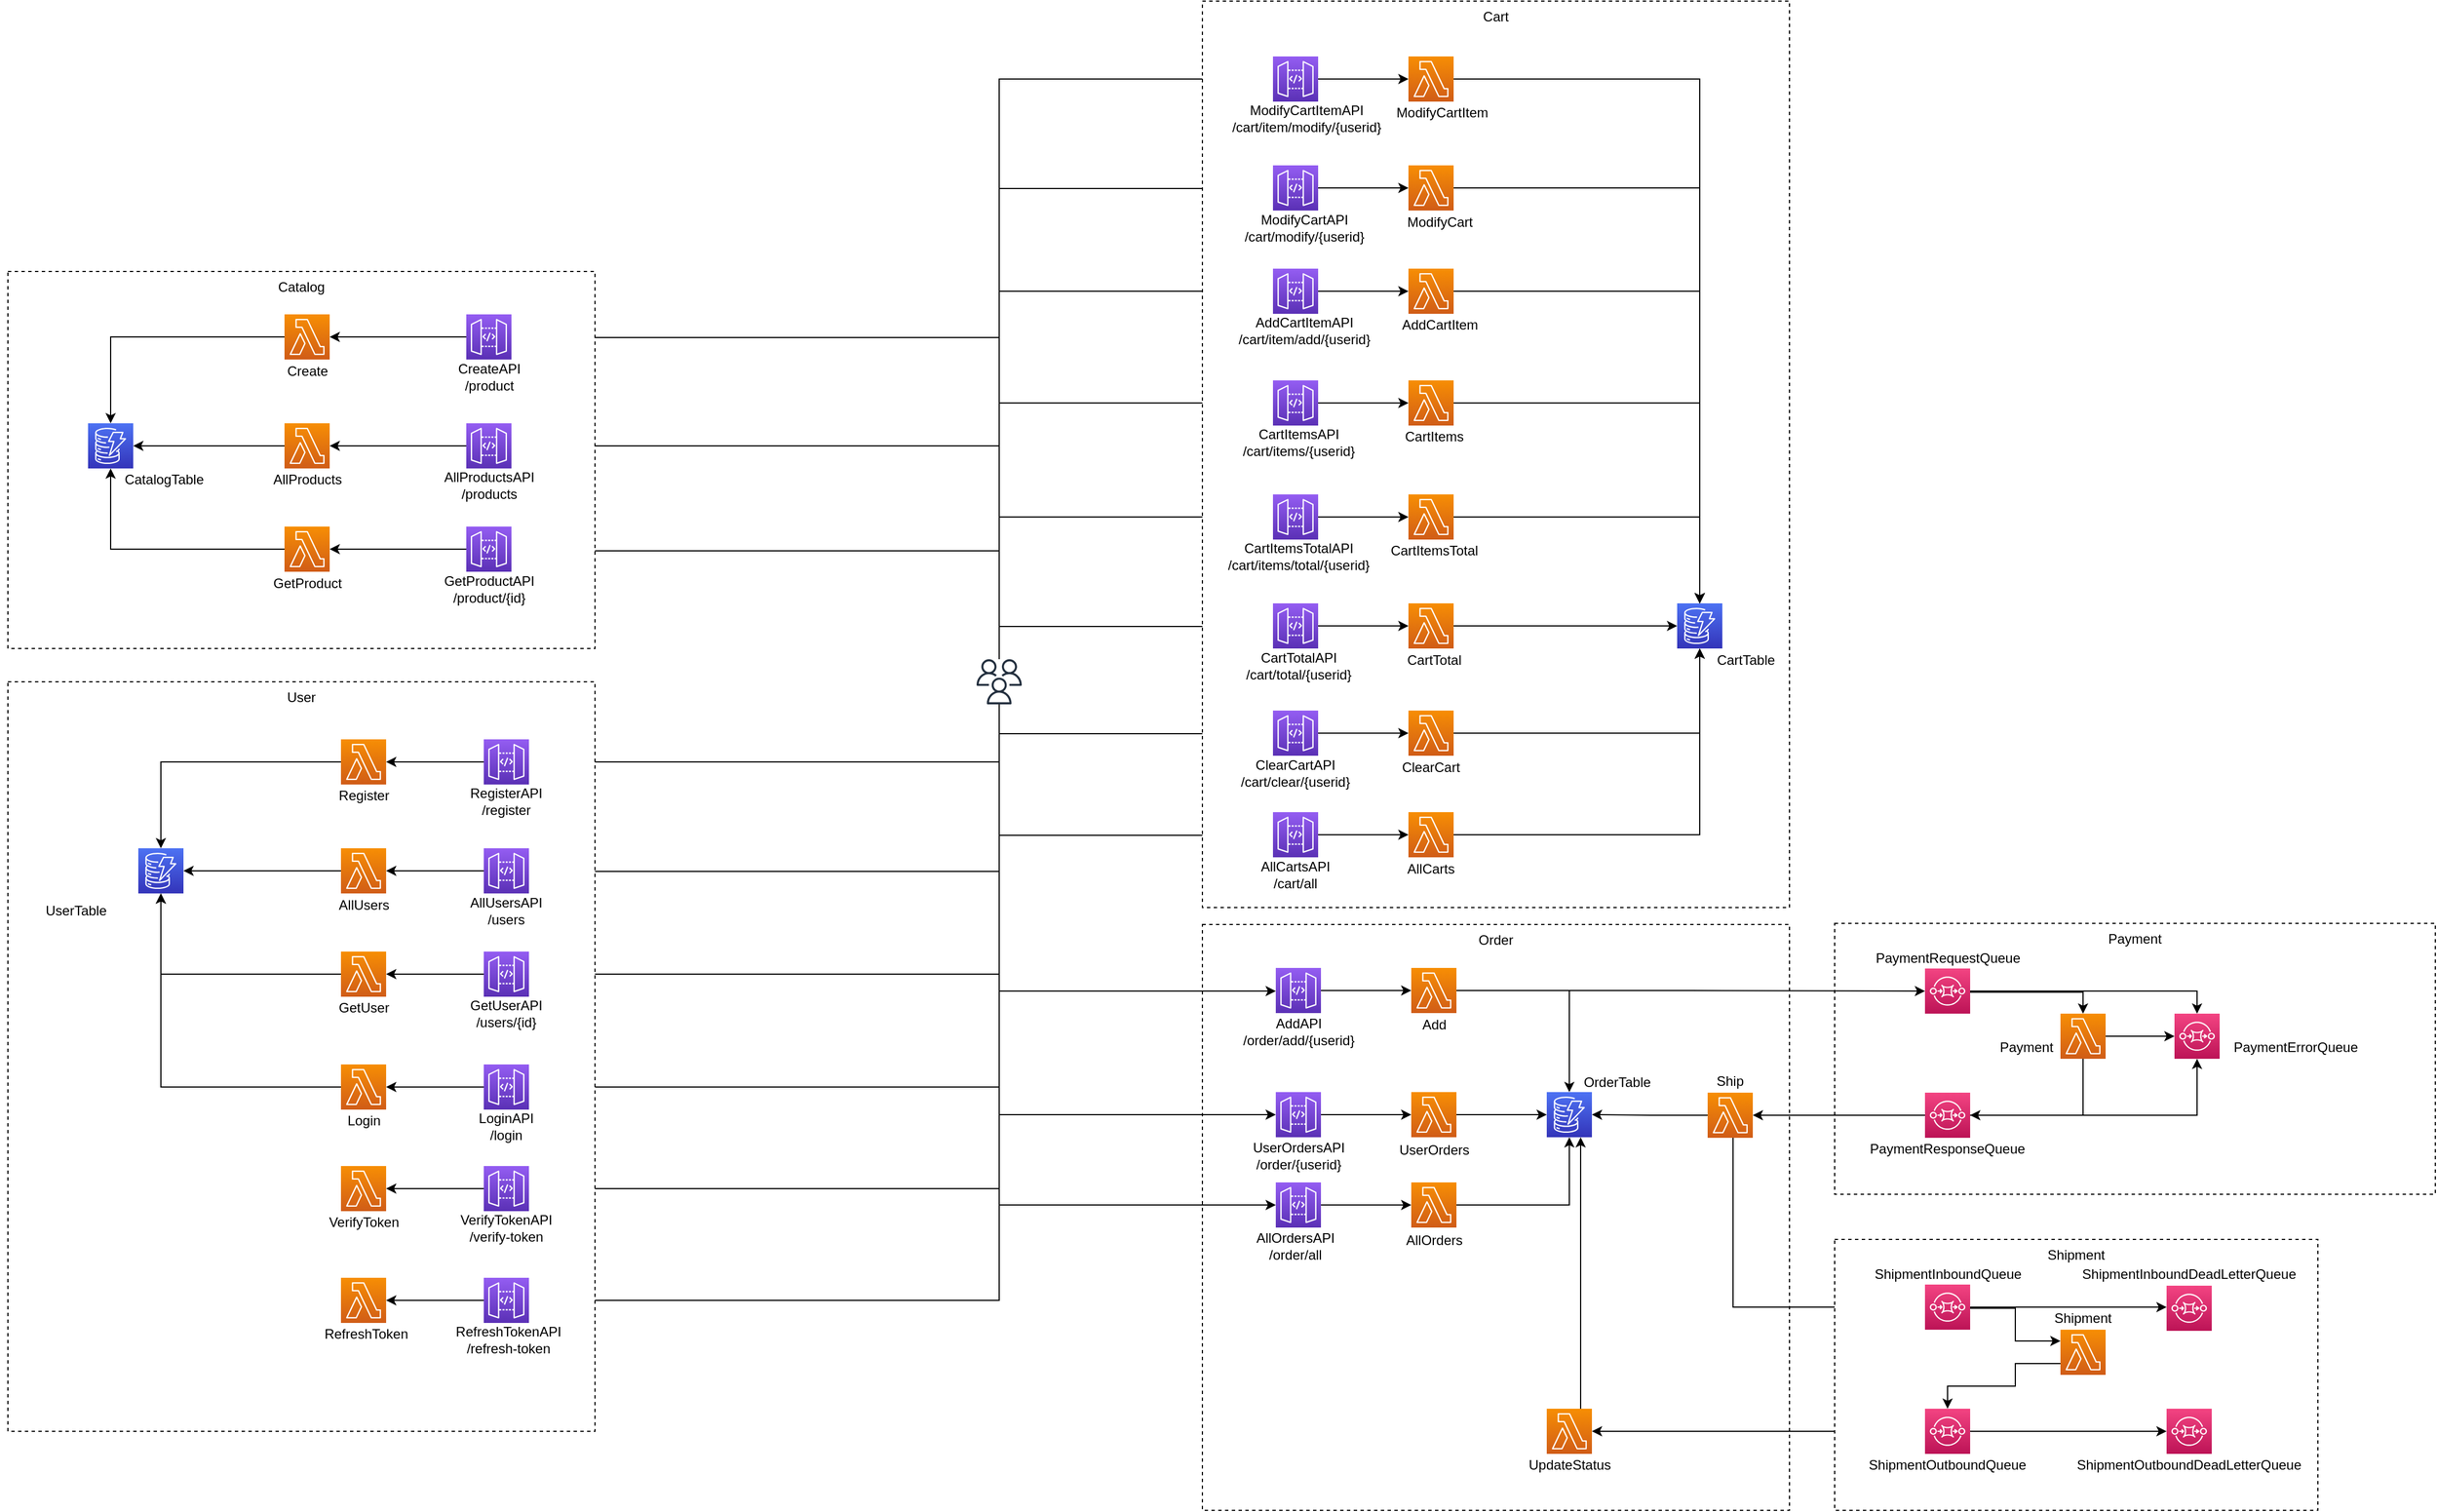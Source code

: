 <mxfile version="12.5.3" type="device"><diagram id="GlIQfp0PK4Rr-_UA781B" name="SQS"><mxGraphModel dx="1892" dy="1573" grid="0" gridSize="10" guides="1" tooltips="1" connect="1" arrows="1" fold="1" page="0" pageScale="1" pageWidth="850" pageHeight="1100" math="0" shadow="0"><root><mxCell id="0"/><mxCell id="1" parent="0"/><mxCell id="ciYeendHzN4KWBHaW0U7-104" value="Order" style="dashed=1;verticalAlign=top;fontStyle=0;" parent="1" vertex="1"><mxGeometry x="320" y="41" width="520" height="519" as="geometry"/></mxCell><mxCell id="ciYeendHzN4KWBHaW0U7-26" value="Payment" style="dashed=1;verticalAlign=top;fontStyle=0;" parent="1" vertex="1"><mxGeometry x="880" y="40" width="532" height="240" as="geometry"/></mxCell><mxCell id="ciYeendHzN4KWBHaW0U7-101" style="edgeStyle=orthogonalEdgeStyle;rounded=0;orthogonalLoop=1;jettySize=auto;html=1;" parent="1" source="AyliFi3YGTevJ2c-13lU-15" target="ciYeendHzN4KWBHaW0U7-62" edge="1"><mxGeometry relative="1" as="geometry"><mxPoint x="960" y="460" as="sourcePoint"/></mxGeometry></mxCell><mxCell id="65Og6Cd63HUB4HlVWynY-3" style="edgeStyle=orthogonalEdgeStyle;rounded=0;orthogonalLoop=1;jettySize=auto;html=1;" parent="1" source="ciYeendHzN4KWBHaW0U7-3" target="65Og6Cd63HUB4HlVWynY-1" edge="1"><mxGeometry relative="1" as="geometry"><Array as="points"><mxPoint x="1201" y="100"/></Array></mxGeometry></mxCell><mxCell id="ciYeendHzN4KWBHaW0U7-3" value="" style="outlineConnect=0;fontColor=#232F3E;gradientColor=#F34482;gradientDirection=north;fillColor=#BC1356;strokeColor=#ffffff;dashed=0;verticalLabelPosition=bottom;verticalAlign=top;align=center;html=1;fontSize=12;fontStyle=0;aspect=fixed;shape=mxgraph.aws4.resourceIcon;resIcon=mxgraph.aws4.sqs;" parent="1" vertex="1"><mxGeometry x="960" y="80" width="40" height="40" as="geometry"/></mxCell><mxCell id="ciYeendHzN4KWBHaW0U7-103" style="edgeStyle=orthogonalEdgeStyle;rounded=0;orthogonalLoop=1;jettySize=auto;html=1;" parent="1" source="ciYeendHzN4KWBHaW0U7-10" target="ciYeendHzN4KWBHaW0U7-55" edge="1"><mxGeometry relative="1" as="geometry"/></mxCell><mxCell id="65Og6Cd63HUB4HlVWynY-4" style="edgeStyle=orthogonalEdgeStyle;rounded=0;orthogonalLoop=1;jettySize=auto;html=1;" parent="1" source="ciYeendHzN4KWBHaW0U7-10" target="65Og6Cd63HUB4HlVWynY-1" edge="1"><mxGeometry relative="1" as="geometry"/></mxCell><mxCell id="ciYeendHzN4KWBHaW0U7-10" value="" style="outlineConnect=0;fontColor=#232F3E;gradientColor=#F34482;gradientDirection=north;fillColor=#BC1356;strokeColor=#ffffff;dashed=0;verticalLabelPosition=bottom;verticalAlign=top;align=center;html=1;fontSize=12;fontStyle=0;aspect=fixed;shape=mxgraph.aws4.resourceIcon;resIcon=mxgraph.aws4.sqs;" parent="1" vertex="1"><mxGeometry x="960" y="190" width="40" height="40" as="geometry"/></mxCell><mxCell id="ciYeendHzN4KWBHaW0U7-15" style="edgeStyle=orthogonalEdgeStyle;rounded=0;orthogonalLoop=1;jettySize=auto;html=1;" parent="1" source="ciYeendHzN4KWBHaW0U7-12" target="ciYeendHzN4KWBHaW0U7-10" edge="1"><mxGeometry relative="1" as="geometry"><Array as="points"><mxPoint x="1100" y="210"/></Array></mxGeometry></mxCell><mxCell id="65Og6Cd63HUB4HlVWynY-5" style="edgeStyle=orthogonalEdgeStyle;rounded=0;orthogonalLoop=1;jettySize=auto;html=1;" parent="1" source="ciYeendHzN4KWBHaW0U7-12" target="65Og6Cd63HUB4HlVWynY-1" edge="1"><mxGeometry relative="1" as="geometry"/></mxCell><mxCell id="ciYeendHzN4KWBHaW0U7-12" value="" style="outlineConnect=0;fontColor=#232F3E;gradientColor=#F78E04;gradientDirection=north;fillColor=#D05C17;strokeColor=#ffffff;dashed=0;verticalLabelPosition=bottom;verticalAlign=top;align=center;html=1;fontSize=12;fontStyle=0;aspect=fixed;shape=mxgraph.aws4.resourceIcon;resIcon=mxgraph.aws4.lambda;" parent="1" vertex="1"><mxGeometry x="1080" y="120" width="40" height="40" as="geometry"/></mxCell><mxCell id="ciYeendHzN4KWBHaW0U7-14" style="edgeStyle=orthogonalEdgeStyle;rounded=0;orthogonalLoop=1;jettySize=auto;html=1;" parent="1" source="ciYeendHzN4KWBHaW0U7-3" target="ciYeendHzN4KWBHaW0U7-12" edge="1"><mxGeometry relative="1" as="geometry"><Array as="points"><mxPoint x="1100" y="101"/></Array></mxGeometry></mxCell><mxCell id="ciYeendHzN4KWBHaW0U7-16" value="PaymentRequestQueue" style="text;html=1;strokeColor=none;fillColor=none;align=center;verticalAlign=middle;whiteSpace=wrap;rounded=0;" parent="1" vertex="1"><mxGeometry x="912.5" y="61" width="135" height="20" as="geometry"/></mxCell><mxCell id="ciYeendHzN4KWBHaW0U7-17" value="PaymentResponseQueue" style="text;html=1;strokeColor=none;fillColor=none;align=center;verticalAlign=middle;whiteSpace=wrap;rounded=0;" parent="1" vertex="1"><mxGeometry x="906" y="230" width="148" height="20" as="geometry"/></mxCell><mxCell id="ciYeendHzN4KWBHaW0U7-18" value="Payment" style="text;html=1;strokeColor=none;fillColor=none;align=center;verticalAlign=middle;whiteSpace=wrap;rounded=0;" parent="1" vertex="1"><mxGeometry x="1020" y="140" width="60" height="20" as="geometry"/></mxCell><mxCell id="ciYeendHzN4KWBHaW0U7-50" style="edgeStyle=orthogonalEdgeStyle;rounded=0;orthogonalLoop=1;jettySize=auto;html=1;" parent="1" source="ciYeendHzN4KWBHaW0U7-46" target="ciYeendHzN4KWBHaW0U7-47" edge="1"><mxGeometry relative="1" as="geometry"><Array as="points"><mxPoint x="645" y="100"/></Array></mxGeometry></mxCell><mxCell id="ciYeendHzN4KWBHaW0U7-100" style="edgeStyle=orthogonalEdgeStyle;rounded=0;orthogonalLoop=1;jettySize=auto;html=1;" parent="1" source="ciYeendHzN4KWBHaW0U7-46" target="ciYeendHzN4KWBHaW0U7-3" edge="1"><mxGeometry relative="1" as="geometry"/></mxCell><mxCell id="ciYeendHzN4KWBHaW0U7-46" value="" style="outlineConnect=0;fontColor=#232F3E;gradientColor=#F78E04;gradientDirection=north;fillColor=#D05C17;strokeColor=#ffffff;dashed=0;verticalLabelPosition=bottom;verticalAlign=top;align=center;html=1;fontSize=12;fontStyle=0;aspect=fixed;shape=mxgraph.aws4.resourceIcon;resIcon=mxgraph.aws4.lambda;" parent="1" vertex="1"><mxGeometry x="505" y="79.5" width="40" height="40" as="geometry"/></mxCell><mxCell id="ciYeendHzN4KWBHaW0U7-47" value="" style="outlineConnect=0;fontColor=#232F3E;gradientColor=#4D72F3;gradientDirection=north;fillColor=#3334B9;strokeColor=#ffffff;dashed=0;verticalLabelPosition=bottom;verticalAlign=top;align=center;html=1;fontSize=12;fontStyle=0;aspect=fixed;shape=mxgraph.aws4.resourceIcon;resIcon=mxgraph.aws4.dynamodb;" parent="1" vertex="1"><mxGeometry x="625" y="189.5" width="40" height="40" as="geometry"/></mxCell><mxCell id="ciYeendHzN4KWBHaW0U7-48" value="OrderTable" style="text;html=1;strokeColor=none;fillColor=none;align=center;verticalAlign=middle;whiteSpace=wrap;rounded=0;" parent="1" vertex="1"><mxGeometry x="619.5" y="170.5" width="135" height="20" as="geometry"/></mxCell><mxCell id="ciYeendHzN4KWBHaW0U7-49" value="Add" style="text;html=1;strokeColor=none;fillColor=none;align=center;verticalAlign=middle;whiteSpace=wrap;rounded=0;" parent="1" vertex="1"><mxGeometry x="457.5" y="119.5" width="135" height="20" as="geometry"/></mxCell><mxCell id="ciYeendHzN4KWBHaW0U7-53" style="edgeStyle=orthogonalEdgeStyle;rounded=0;orthogonalLoop=1;jettySize=auto;html=1;" parent="1" source="ciYeendHzN4KWBHaW0U7-52" target="ciYeendHzN4KWBHaW0U7-46" edge="1"><mxGeometry relative="1" as="geometry"/></mxCell><mxCell id="ciYeendHzN4KWBHaW0U7-52" value="" style="outlineConnect=0;fontColor=#232F3E;gradientColor=#945DF2;gradientDirection=north;fillColor=#5A30B5;strokeColor=#ffffff;dashed=0;verticalLabelPosition=bottom;verticalAlign=top;align=center;html=1;fontSize=12;fontStyle=0;aspect=fixed;shape=mxgraph.aws4.resourceIcon;resIcon=mxgraph.aws4.api_gateway;" parent="1" vertex="1"><mxGeometry x="385" y="79.5" width="40" height="40" as="geometry"/></mxCell><mxCell id="ciYeendHzN4KWBHaW0U7-54" value="AddAPI&lt;br&gt;/order/add/{userid}" style="text;html=1;strokeColor=none;fillColor=none;align=center;verticalAlign=middle;whiteSpace=wrap;rounded=0;" parent="1" vertex="1"><mxGeometry x="337.5" y="120.5" width="135" height="30" as="geometry"/></mxCell><mxCell id="ciYeendHzN4KWBHaW0U7-60" style="edgeStyle=orthogonalEdgeStyle;rounded=0;orthogonalLoop=1;jettySize=auto;html=1;" parent="1" source="ciYeendHzN4KWBHaW0U7-55" target="AyliFi3YGTevJ2c-13lU-13" edge="1"><mxGeometry relative="1" as="geometry"><Array as="points"><mxPoint x="790" y="380"/></Array><mxPoint x="960" y="380" as="targetPoint"/></mxGeometry></mxCell><mxCell id="ciYeendHzN4KWBHaW0U7-102" style="edgeStyle=orthogonalEdgeStyle;rounded=0;orthogonalLoop=1;jettySize=auto;html=1;" parent="1" source="ciYeendHzN4KWBHaW0U7-55" target="ciYeendHzN4KWBHaW0U7-47" edge="1"><mxGeometry relative="1" as="geometry"/></mxCell><mxCell id="ciYeendHzN4KWBHaW0U7-55" value="" style="outlineConnect=0;fontColor=#232F3E;gradientColor=#F78E04;gradientDirection=north;fillColor=#D05C17;strokeColor=#ffffff;dashed=0;verticalLabelPosition=bottom;verticalAlign=top;align=center;html=1;fontSize=12;fontStyle=0;aspect=fixed;shape=mxgraph.aws4.resourceIcon;resIcon=mxgraph.aws4.lambda;" parent="1" vertex="1"><mxGeometry x="767.5" y="190" width="40" height="40" as="geometry"/></mxCell><mxCell id="ciYeendHzN4KWBHaW0U7-56" value="Ship" style="text;html=1;strokeColor=none;fillColor=none;align=center;verticalAlign=middle;whiteSpace=wrap;rounded=0;" parent="1" vertex="1"><mxGeometry x="720" y="170" width="135" height="20" as="geometry"/></mxCell><mxCell id="ciYeendHzN4KWBHaW0U7-65" style="edgeStyle=orthogonalEdgeStyle;rounded=0;orthogonalLoop=1;jettySize=auto;html=1;" parent="1" source="ciYeendHzN4KWBHaW0U7-62" target="ciYeendHzN4KWBHaW0U7-47" edge="1"><mxGeometry relative="1" as="geometry"><Array as="points"><mxPoint x="655" y="400"/><mxPoint x="655" y="400"/></Array></mxGeometry></mxCell><mxCell id="ciYeendHzN4KWBHaW0U7-62" value="" style="outlineConnect=0;fontColor=#232F3E;gradientColor=#F78E04;gradientDirection=north;fillColor=#D05C17;strokeColor=#ffffff;dashed=0;verticalLabelPosition=bottom;verticalAlign=top;align=center;html=1;fontSize=12;fontStyle=0;aspect=fixed;shape=mxgraph.aws4.resourceIcon;resIcon=mxgraph.aws4.lambda;" parent="1" vertex="1"><mxGeometry x="625" y="470" width="40" height="40" as="geometry"/></mxCell><mxCell id="ciYeendHzN4KWBHaW0U7-63" value="UpdateStatus" style="text;html=1;strokeColor=none;fillColor=none;align=center;verticalAlign=middle;whiteSpace=wrap;rounded=0;" parent="1" vertex="1"><mxGeometry x="577.5" y="510" width="135" height="20" as="geometry"/></mxCell><mxCell id="ciYeendHzN4KWBHaW0U7-80" style="edgeStyle=orthogonalEdgeStyle;rounded=0;orthogonalLoop=1;jettySize=auto;html=1;" parent="1" source="ciYeendHzN4KWBHaW0U7-75" target="ciYeendHzN4KWBHaW0U7-47" edge="1"><mxGeometry relative="1" as="geometry"/></mxCell><mxCell id="ciYeendHzN4KWBHaW0U7-75" value="" style="outlineConnect=0;fontColor=#232F3E;gradientColor=#F78E04;gradientDirection=north;fillColor=#D05C17;strokeColor=#ffffff;dashed=0;verticalLabelPosition=bottom;verticalAlign=top;align=center;html=1;fontSize=12;fontStyle=0;aspect=fixed;shape=mxgraph.aws4.resourceIcon;resIcon=mxgraph.aws4.lambda;" parent="1" vertex="1"><mxGeometry x="505" y="269.5" width="40" height="40" as="geometry"/></mxCell><mxCell id="ciYeendHzN4KWBHaW0U7-76" value="AllOrders" style="text;html=1;strokeColor=none;fillColor=none;align=center;verticalAlign=middle;whiteSpace=wrap;rounded=0;" parent="1" vertex="1"><mxGeometry x="457.5" y="310.5" width="135" height="20" as="geometry"/></mxCell><mxCell id="ciYeendHzN4KWBHaW0U7-79" style="edgeStyle=orthogonalEdgeStyle;rounded=0;orthogonalLoop=1;jettySize=auto;html=1;" parent="1" source="ciYeendHzN4KWBHaW0U7-77" target="ciYeendHzN4KWBHaW0U7-75" edge="1"><mxGeometry relative="1" as="geometry"/></mxCell><mxCell id="ciYeendHzN4KWBHaW0U7-77" value="" style="outlineConnect=0;fontColor=#232F3E;gradientColor=#945DF2;gradientDirection=north;fillColor=#5A30B5;strokeColor=#ffffff;dashed=0;verticalLabelPosition=bottom;verticalAlign=top;align=center;html=1;fontSize=12;fontStyle=0;aspect=fixed;shape=mxgraph.aws4.resourceIcon;resIcon=mxgraph.aws4.api_gateway;" parent="1" vertex="1"><mxGeometry x="385" y="269.5" width="40" height="40" as="geometry"/></mxCell><mxCell id="ciYeendHzN4KWBHaW0U7-78" value="AllOrdersAPI&lt;br&gt;/order/all" style="text;html=1;strokeColor=none;fillColor=none;align=center;verticalAlign=middle;whiteSpace=wrap;rounded=0;" parent="1" vertex="1"><mxGeometry x="335" y="310.5" width="135" height="30" as="geometry"/></mxCell><mxCell id="ciYeendHzN4KWBHaW0U7-87" style="edgeStyle=orthogonalEdgeStyle;rounded=0;orthogonalLoop=1;jettySize=auto;html=1;" parent="1" source="ciYeendHzN4KWBHaW0U7-81" target="ciYeendHzN4KWBHaW0U7-47" edge="1"><mxGeometry relative="1" as="geometry"/></mxCell><mxCell id="ciYeendHzN4KWBHaW0U7-81" value="" style="outlineConnect=0;fontColor=#232F3E;gradientColor=#F78E04;gradientDirection=north;fillColor=#D05C17;strokeColor=#ffffff;dashed=0;verticalLabelPosition=bottom;verticalAlign=top;align=center;html=1;fontSize=12;fontStyle=0;aspect=fixed;shape=mxgraph.aws4.resourceIcon;resIcon=mxgraph.aws4.lambda;" parent="1" vertex="1"><mxGeometry x="505" y="189.5" width="40" height="40" as="geometry"/></mxCell><mxCell id="ciYeendHzN4KWBHaW0U7-83" style="edgeStyle=orthogonalEdgeStyle;rounded=0;orthogonalLoop=1;jettySize=auto;html=1;" parent="1" source="ciYeendHzN4KWBHaW0U7-84" target="ciYeendHzN4KWBHaW0U7-81" edge="1"><mxGeometry relative="1" as="geometry"/></mxCell><mxCell id="ciYeendHzN4KWBHaW0U7-84" value="" style="outlineConnect=0;fontColor=#232F3E;gradientColor=#945DF2;gradientDirection=north;fillColor=#5A30B5;strokeColor=#ffffff;dashed=0;verticalLabelPosition=bottom;verticalAlign=top;align=center;html=1;fontSize=12;fontStyle=0;aspect=fixed;shape=mxgraph.aws4.resourceIcon;resIcon=mxgraph.aws4.api_gateway;" parent="1" vertex="1"><mxGeometry x="385" y="189.5" width="40" height="40" as="geometry"/></mxCell><mxCell id="ciYeendHzN4KWBHaW0U7-85" value="UserOrdersAPI&lt;br&gt;/order/{userid}" style="text;html=1;strokeColor=none;fillColor=none;align=center;verticalAlign=middle;whiteSpace=wrap;rounded=0;" parent="1" vertex="1"><mxGeometry x="337.5" y="230.5" width="135" height="30" as="geometry"/></mxCell><mxCell id="ciYeendHzN4KWBHaW0U7-86" value="UserOrders" style="text;html=1;strokeColor=none;fillColor=none;align=center;verticalAlign=middle;whiteSpace=wrap;rounded=0;" parent="1" vertex="1"><mxGeometry x="457.5" y="230.5" width="135" height="20" as="geometry"/></mxCell><mxCell id="ciYeendHzN4KWBHaW0U7-107" style="edgeStyle=orthogonalEdgeStyle;rounded=0;orthogonalLoop=1;jettySize=auto;html=1;" parent="1" source="ciYeendHzN4KWBHaW0U7-105" target="ciYeendHzN4KWBHaW0U7-52" edge="1"><mxGeometry relative="1" as="geometry"><Array as="points"><mxPoint x="140" y="100"/></Array></mxGeometry></mxCell><mxCell id="ciYeendHzN4KWBHaW0U7-108" style="edgeStyle=orthogonalEdgeStyle;rounded=0;orthogonalLoop=1;jettySize=auto;html=1;" parent="1" source="ciYeendHzN4KWBHaW0U7-105" target="ciYeendHzN4KWBHaW0U7-84" edge="1"><mxGeometry relative="1" as="geometry"><Array as="points"><mxPoint x="180" y="209.5"/><mxPoint x="180" y="209.5"/></Array></mxGeometry></mxCell><mxCell id="ciYeendHzN4KWBHaW0U7-109" style="edgeStyle=orthogonalEdgeStyle;rounded=0;orthogonalLoop=1;jettySize=auto;html=1;" parent="1" source="ciYeendHzN4KWBHaW0U7-105" target="ciYeendHzN4KWBHaW0U7-77" edge="1"><mxGeometry relative="1" as="geometry"><Array as="points"><mxPoint x="140" y="289.5"/></Array></mxGeometry></mxCell><mxCell id="AyliFi3YGTevJ2c-13lU-83" style="edgeStyle=orthogonalEdgeStyle;rounded=0;orthogonalLoop=1;jettySize=auto;html=1;" parent="1" source="ciYeendHzN4KWBHaW0U7-105" target="AyliFi3YGTevJ2c-13lU-57" edge="1"><mxGeometry relative="1" as="geometry"><Array as="points"><mxPoint x="140" y="-38"/></Array></mxGeometry></mxCell><mxCell id="AyliFi3YGTevJ2c-13lU-84" style="edgeStyle=orthogonalEdgeStyle;rounded=0;orthogonalLoop=1;jettySize=auto;html=1;" parent="1" source="ciYeendHzN4KWBHaW0U7-105" target="AyliFi3YGTevJ2c-13lU-52" edge="1"><mxGeometry relative="1" as="geometry"><Array as="points"><mxPoint x="140" y="-128"/></Array></mxGeometry></mxCell><mxCell id="AyliFi3YGTevJ2c-13lU-85" style="edgeStyle=orthogonalEdgeStyle;rounded=0;orthogonalLoop=1;jettySize=auto;html=1;" parent="1" source="ciYeendHzN4KWBHaW0U7-105" target="AyliFi3YGTevJ2c-13lU-42" edge="1"><mxGeometry relative="1" as="geometry"><Array as="points"><mxPoint x="140" y="-223"/></Array></mxGeometry></mxCell><mxCell id="AyliFi3YGTevJ2c-13lU-86" style="edgeStyle=orthogonalEdgeStyle;rounded=0;orthogonalLoop=1;jettySize=auto;html=1;" parent="1" source="ciYeendHzN4KWBHaW0U7-105" target="AyliFi3YGTevJ2c-13lU-37" edge="1"><mxGeometry relative="1" as="geometry"><Array as="points"><mxPoint x="140" y="-320"/></Array></mxGeometry></mxCell><mxCell id="AyliFi3YGTevJ2c-13lU-87" style="edgeStyle=orthogonalEdgeStyle;rounded=0;orthogonalLoop=1;jettySize=auto;html=1;" parent="1" source="ciYeendHzN4KWBHaW0U7-105" target="AyliFi3YGTevJ2c-13lU-4" edge="1"><mxGeometry relative="1" as="geometry"><Array as="points"><mxPoint x="140" y="-421"/></Array></mxGeometry></mxCell><mxCell id="AyliFi3YGTevJ2c-13lU-88" style="edgeStyle=orthogonalEdgeStyle;rounded=0;orthogonalLoop=1;jettySize=auto;html=1;" parent="1" source="ciYeendHzN4KWBHaW0U7-105" target="AyliFi3YGTevJ2c-13lU-62" edge="1"><mxGeometry relative="1" as="geometry"><Array as="points"><mxPoint x="140" y="-520"/></Array></mxGeometry></mxCell><mxCell id="AyliFi3YGTevJ2c-13lU-89" style="edgeStyle=orthogonalEdgeStyle;rounded=0;orthogonalLoop=1;jettySize=auto;html=1;" parent="1" source="ciYeendHzN4KWBHaW0U7-105" target="AyliFi3YGTevJ2c-13lU-67" edge="1"><mxGeometry relative="1" as="geometry"><Array as="points"><mxPoint x="140" y="-611"/></Array></mxGeometry></mxCell><mxCell id="AyliFi3YGTevJ2c-13lU-90" style="edgeStyle=orthogonalEdgeStyle;rounded=0;orthogonalLoop=1;jettySize=auto;html=1;" parent="1" source="ciYeendHzN4KWBHaW0U7-105" target="AyliFi3YGTevJ2c-13lU-72" edge="1"><mxGeometry relative="1" as="geometry"><Array as="points"><mxPoint x="140" y="-708"/></Array></mxGeometry></mxCell><mxCell id="FCpaehqNtsftZBkvPRr4-52" style="edgeStyle=orthogonalEdgeStyle;rounded=0;orthogonalLoop=1;jettySize=auto;html=1;" parent="1" source="ciYeendHzN4KWBHaW0U7-105" target="FCpaehqNtsftZBkvPRr4-49" edge="1"><mxGeometry relative="1" as="geometry"><Array as="points"><mxPoint x="140" y="-479"/></Array></mxGeometry></mxCell><mxCell id="FCpaehqNtsftZBkvPRr4-53" style="edgeStyle=orthogonalEdgeStyle;rounded=0;orthogonalLoop=1;jettySize=auto;html=1;" parent="1" source="ciYeendHzN4KWBHaW0U7-105" target="FCpaehqNtsftZBkvPRr4-43" edge="1"><mxGeometry relative="1" as="geometry"><Array as="points"><mxPoint x="140" y="-383"/></Array></mxGeometry></mxCell><mxCell id="FCpaehqNtsftZBkvPRr4-54" style="edgeStyle=orthogonalEdgeStyle;rounded=0;orthogonalLoop=1;jettySize=auto;html=1;" parent="1" source="ciYeendHzN4KWBHaW0U7-105" target="FCpaehqNtsftZBkvPRr4-37" edge="1"><mxGeometry relative="1" as="geometry"><Array as="points"><mxPoint x="140" y="-290"/></Array></mxGeometry></mxCell><mxCell id="xK-5kSghABpDWBLr4OKM-38" style="edgeStyle=orthogonalEdgeStyle;rounded=0;orthogonalLoop=1;jettySize=auto;html=1;" parent="1" source="ciYeendHzN4KWBHaW0U7-105" target="xK-5kSghABpDWBLr4OKM-19" edge="1"><mxGeometry relative="1" as="geometry"><Array as="points"><mxPoint x="140" y="-103"/></Array></mxGeometry></mxCell><mxCell id="xK-5kSghABpDWBLr4OKM-39" style="edgeStyle=orthogonalEdgeStyle;rounded=0;orthogonalLoop=1;jettySize=auto;html=1;" parent="1" source="ciYeendHzN4KWBHaW0U7-105" target="xK-5kSghABpDWBLr4OKM-34" edge="1"><mxGeometry relative="1" as="geometry"><Array as="points"><mxPoint x="140" y="374"/></Array></mxGeometry></mxCell><mxCell id="xK-5kSghABpDWBLr4OKM-40" style="edgeStyle=orthogonalEdgeStyle;rounded=0;orthogonalLoop=1;jettySize=auto;html=1;" parent="1" source="ciYeendHzN4KWBHaW0U7-105" target="xK-5kSghABpDWBLr4OKM-29" edge="1"><mxGeometry relative="1" as="geometry"><Array as="points"><mxPoint x="140" y="275"/></Array></mxGeometry></mxCell><mxCell id="xK-5kSghABpDWBLr4OKM-41" style="edgeStyle=orthogonalEdgeStyle;rounded=0;orthogonalLoop=1;jettySize=auto;html=1;" parent="1" source="ciYeendHzN4KWBHaW0U7-105" target="xK-5kSghABpDWBLr4OKM-24" edge="1"><mxGeometry relative="1" as="geometry"><Array as="points"><mxPoint x="140" y="185"/></Array></mxGeometry></mxCell><mxCell id="xK-5kSghABpDWBLr4OKM-42" style="edgeStyle=orthogonalEdgeStyle;rounded=0;orthogonalLoop=1;jettySize=auto;html=1;" parent="1" source="ciYeendHzN4KWBHaW0U7-105" target="xK-5kSghABpDWBLr4OKM-13" edge="1"><mxGeometry relative="1" as="geometry"><Array as="points"><mxPoint x="140" y="-6"/></Array></mxGeometry></mxCell><mxCell id="xK-5kSghABpDWBLr4OKM-43" style="edgeStyle=orthogonalEdgeStyle;rounded=0;orthogonalLoop=1;jettySize=auto;html=1;" parent="1" source="ciYeendHzN4KWBHaW0U7-105" target="xK-5kSghABpDWBLr4OKM-7" edge="1"><mxGeometry relative="1" as="geometry"><Array as="points"><mxPoint x="140" y="85"/></Array></mxGeometry></mxCell><mxCell id="ciYeendHzN4KWBHaW0U7-105" value="" style="outlineConnect=0;fontColor=#232F3E;gradientColor=none;fillColor=#232F3E;strokeColor=none;dashed=0;verticalLabelPosition=bottom;verticalAlign=top;align=center;html=1;fontSize=12;fontStyle=0;aspect=fixed;pointerEvents=1;shape=mxgraph.aws4.users;" parent="1" vertex="1"><mxGeometry x="120" y="-194" width="40" height="40" as="geometry"/></mxCell><mxCell id="AyliFi3YGTevJ2c-13lU-1" value="Cart" style="dashed=1;verticalAlign=top;fontStyle=0;" parent="1" vertex="1"><mxGeometry x="320" y="-777" width="520" height="803" as="geometry"/></mxCell><mxCell id="AyliFi3YGTevJ2c-13lU-2" value="" style="outlineConnect=0;fontColor=#232F3E;gradientColor=#4D72F3;gradientDirection=north;fillColor=#3334B9;strokeColor=#ffffff;dashed=0;verticalLabelPosition=bottom;verticalAlign=top;align=center;html=1;fontSize=12;fontStyle=0;aspect=fixed;shape=mxgraph.aws4.resourceIcon;resIcon=mxgraph.aws4.dynamodb;" parent="1" vertex="1"><mxGeometry x="740.5" y="-243.5" width="40" height="40" as="geometry"/></mxCell><mxCell id="AyliFi3YGTevJ2c-13lU-6" style="edgeStyle=orthogonalEdgeStyle;rounded=0;orthogonalLoop=1;jettySize=auto;html=1;" parent="1" source="AyliFi3YGTevJ2c-13lU-3" target="AyliFi3YGTevJ2c-13lU-2" edge="1"><mxGeometry relative="1" as="geometry"/></mxCell><mxCell id="AyliFi3YGTevJ2c-13lU-3" value="" style="outlineConnect=0;fontColor=#232F3E;gradientColor=#F78E04;gradientDirection=north;fillColor=#D05C17;strokeColor=#ffffff;dashed=0;verticalLabelPosition=bottom;verticalAlign=top;align=center;html=1;fontSize=12;fontStyle=0;aspect=fixed;shape=mxgraph.aws4.resourceIcon;resIcon=mxgraph.aws4.lambda;" parent="1" vertex="1"><mxGeometry x="502.5" y="-441" width="40" height="40" as="geometry"/></mxCell><mxCell id="AyliFi3YGTevJ2c-13lU-5" style="edgeStyle=orthogonalEdgeStyle;rounded=0;orthogonalLoop=1;jettySize=auto;html=1;" parent="1" source="AyliFi3YGTevJ2c-13lU-4" target="AyliFi3YGTevJ2c-13lU-3" edge="1"><mxGeometry relative="1" as="geometry"/></mxCell><mxCell id="AyliFi3YGTevJ2c-13lU-4" value="" style="outlineConnect=0;fontColor=#232F3E;gradientColor=#945DF2;gradientDirection=north;fillColor=#5A30B5;strokeColor=#ffffff;dashed=0;verticalLabelPosition=bottom;verticalAlign=top;align=center;html=1;fontSize=12;fontStyle=0;aspect=fixed;shape=mxgraph.aws4.resourceIcon;resIcon=mxgraph.aws4.api_gateway;" parent="1" vertex="1"><mxGeometry x="382.5" y="-441" width="40" height="40" as="geometry"/></mxCell><mxCell id="AyliFi3YGTevJ2c-13lU-11" value="Shipment" style="dashed=1;verticalAlign=top;fontStyle=0;" parent="1" vertex="1"><mxGeometry x="880" y="320" width="428" height="240" as="geometry"/></mxCell><mxCell id="AyliFi3YGTevJ2c-13lU-12" style="edgeStyle=orthogonalEdgeStyle;rounded=0;orthogonalLoop=1;jettySize=auto;html=1;" parent="1" source="AyliFi3YGTevJ2c-13lU-13" target="AyliFi3YGTevJ2c-13lU-22" edge="1"><mxGeometry relative="1" as="geometry"><Array as="points"><mxPoint x="1180" y="370"/></Array></mxGeometry></mxCell><mxCell id="AyliFi3YGTevJ2c-13lU-13" value="" style="outlineConnect=0;fontColor=#232F3E;gradientColor=#F34482;gradientDirection=north;fillColor=#BC1356;strokeColor=#ffffff;dashed=0;verticalLabelPosition=bottom;verticalAlign=top;align=center;html=1;fontSize=12;fontStyle=0;aspect=fixed;shape=mxgraph.aws4.resourceIcon;resIcon=mxgraph.aws4.sqs;" parent="1" vertex="1"><mxGeometry x="960" y="360" width="40" height="40" as="geometry"/></mxCell><mxCell id="AyliFi3YGTevJ2c-13lU-14" style="edgeStyle=orthogonalEdgeStyle;rounded=0;orthogonalLoop=1;jettySize=auto;html=1;" parent="1" source="AyliFi3YGTevJ2c-13lU-15" target="AyliFi3YGTevJ2c-13lU-24" edge="1"><mxGeometry relative="1" as="geometry"/></mxCell><mxCell id="AyliFi3YGTevJ2c-13lU-15" value="" style="outlineConnect=0;fontColor=#232F3E;gradientColor=#F34482;gradientDirection=north;fillColor=#BC1356;strokeColor=#ffffff;dashed=0;verticalLabelPosition=bottom;verticalAlign=top;align=center;html=1;fontSize=12;fontStyle=0;aspect=fixed;shape=mxgraph.aws4.resourceIcon;resIcon=mxgraph.aws4.sqs;" parent="1" vertex="1"><mxGeometry x="960" y="470" width="40" height="40" as="geometry"/></mxCell><mxCell id="AyliFi3YGTevJ2c-13lU-16" style="edgeStyle=orthogonalEdgeStyle;rounded=0;orthogonalLoop=1;jettySize=auto;html=1;" parent="1" source="AyliFi3YGTevJ2c-13lU-17" target="AyliFi3YGTevJ2c-13lU-15" edge="1"><mxGeometry relative="1" as="geometry"><Array as="points"><mxPoint x="1040" y="430"/><mxPoint x="1040" y="450"/></Array></mxGeometry></mxCell><mxCell id="AyliFi3YGTevJ2c-13lU-17" value="" style="outlineConnect=0;fontColor=#232F3E;gradientColor=#F78E04;gradientDirection=north;fillColor=#D05C17;strokeColor=#ffffff;dashed=0;verticalLabelPosition=bottom;verticalAlign=top;align=center;html=1;fontSize=12;fontStyle=0;aspect=fixed;shape=mxgraph.aws4.resourceIcon;resIcon=mxgraph.aws4.lambda;" parent="1" vertex="1"><mxGeometry x="1080" y="400" width="40" height="40" as="geometry"/></mxCell><mxCell id="AyliFi3YGTevJ2c-13lU-18" style="edgeStyle=orthogonalEdgeStyle;rounded=0;orthogonalLoop=1;jettySize=auto;html=1;" parent="1" source="AyliFi3YGTevJ2c-13lU-13" target="AyliFi3YGTevJ2c-13lU-17" edge="1"><mxGeometry relative="1" as="geometry"><Array as="points"><mxPoint x="1040" y="381"/><mxPoint x="1040" y="410"/></Array></mxGeometry></mxCell><mxCell id="AyliFi3YGTevJ2c-13lU-19" value="ShipmentInboundQueue" style="text;html=1;strokeColor=none;fillColor=none;align=center;verticalAlign=middle;whiteSpace=wrap;rounded=0;" parent="1" vertex="1"><mxGeometry x="912.5" y="341" width="135" height="20" as="geometry"/></mxCell><mxCell id="AyliFi3YGTevJ2c-13lU-20" value="ShipmentOutboundQueue" style="text;html=1;strokeColor=none;fillColor=none;align=center;verticalAlign=middle;whiteSpace=wrap;rounded=0;" parent="1" vertex="1"><mxGeometry x="906" y="510" width="148" height="20" as="geometry"/></mxCell><mxCell id="AyliFi3YGTevJ2c-13lU-21" value="Shipment" style="text;html=1;strokeColor=none;fillColor=none;align=center;verticalAlign=middle;whiteSpace=wrap;rounded=0;" parent="1" vertex="1"><mxGeometry x="1070" y="380" width="60" height="20" as="geometry"/></mxCell><mxCell id="AyliFi3YGTevJ2c-13lU-22" value="" style="outlineConnect=0;fontColor=#232F3E;gradientColor=#F34482;gradientDirection=north;fillColor=#BC1356;strokeColor=#ffffff;dashed=0;verticalLabelPosition=bottom;verticalAlign=top;align=center;html=1;fontSize=12;fontStyle=0;aspect=fixed;shape=mxgraph.aws4.resourceIcon;resIcon=mxgraph.aws4.sqs;" parent="1" vertex="1"><mxGeometry x="1174" y="361" width="40" height="40" as="geometry"/></mxCell><mxCell id="AyliFi3YGTevJ2c-13lU-23" value="ShipmentInboundDeadLetterQueue" style="text;html=1;strokeColor=none;fillColor=none;align=center;verticalAlign=middle;whiteSpace=wrap;rounded=0;" parent="1" vertex="1"><mxGeometry x="1152" y="341" width="84" height="20" as="geometry"/></mxCell><mxCell id="AyliFi3YGTevJ2c-13lU-24" value="" style="outlineConnect=0;fontColor=#232F3E;gradientColor=#F34482;gradientDirection=north;fillColor=#BC1356;strokeColor=#ffffff;dashed=0;verticalLabelPosition=bottom;verticalAlign=top;align=center;html=1;fontSize=12;fontStyle=0;aspect=fixed;shape=mxgraph.aws4.resourceIcon;resIcon=mxgraph.aws4.sqs;" parent="1" vertex="1"><mxGeometry x="1174" y="470" width="40" height="40" as="geometry"/></mxCell><mxCell id="AyliFi3YGTevJ2c-13lU-25" value="ShipmentOutboundDeadLetterQueue" style="text;html=1;strokeColor=none;fillColor=none;align=center;verticalAlign=middle;whiteSpace=wrap;rounded=0;" parent="1" vertex="1"><mxGeometry x="1152" y="510" width="84" height="20" as="geometry"/></mxCell><mxCell id="AyliFi3YGTevJ2c-13lU-28" value="CartTable" style="text;html=1;strokeColor=none;fillColor=none;align=center;verticalAlign=middle;whiteSpace=wrap;rounded=0;" parent="1" vertex="1"><mxGeometry x="734" y="-203.5" width="135" height="20" as="geometry"/></mxCell><mxCell id="AyliFi3YGTevJ2c-13lU-29" value="CartItems" style="text;html=1;strokeColor=none;fillColor=none;align=center;verticalAlign=middle;whiteSpace=wrap;rounded=0;" parent="1" vertex="1"><mxGeometry x="457.5" y="-401" width="135" height="20" as="geometry"/></mxCell><mxCell id="AyliFi3YGTevJ2c-13lU-30" value="CartItemsAPI&lt;br&gt;/cart/items/{userid}" style="text;html=1;strokeColor=none;fillColor=none;align=center;verticalAlign=middle;whiteSpace=wrap;rounded=0;" parent="1" vertex="1"><mxGeometry x="337.5" y="-401" width="135" height="30" as="geometry"/></mxCell><mxCell id="AyliFi3YGTevJ2c-13lU-78" style="edgeStyle=orthogonalEdgeStyle;rounded=0;orthogonalLoop=1;jettySize=auto;html=1;" parent="1" source="AyliFi3YGTevJ2c-13lU-35" target="AyliFi3YGTevJ2c-13lU-2" edge="1"><mxGeometry relative="1" as="geometry"/></mxCell><mxCell id="AyliFi3YGTevJ2c-13lU-35" value="" style="outlineConnect=0;fontColor=#232F3E;gradientColor=#F78E04;gradientDirection=north;fillColor=#D05C17;strokeColor=#ffffff;dashed=0;verticalLabelPosition=bottom;verticalAlign=top;align=center;html=1;fontSize=12;fontStyle=0;aspect=fixed;shape=mxgraph.aws4.resourceIcon;resIcon=mxgraph.aws4.lambda;" parent="1" vertex="1"><mxGeometry x="502.5" y="-340" width="40" height="40" as="geometry"/></mxCell><mxCell id="AyliFi3YGTevJ2c-13lU-36" style="edgeStyle=orthogonalEdgeStyle;rounded=0;orthogonalLoop=1;jettySize=auto;html=1;" parent="1" source="AyliFi3YGTevJ2c-13lU-37" target="AyliFi3YGTevJ2c-13lU-35" edge="1"><mxGeometry relative="1" as="geometry"/></mxCell><mxCell id="AyliFi3YGTevJ2c-13lU-37" value="" style="outlineConnect=0;fontColor=#232F3E;gradientColor=#945DF2;gradientDirection=north;fillColor=#5A30B5;strokeColor=#ffffff;dashed=0;verticalLabelPosition=bottom;verticalAlign=top;align=center;html=1;fontSize=12;fontStyle=0;aspect=fixed;shape=mxgraph.aws4.resourceIcon;resIcon=mxgraph.aws4.api_gateway;" parent="1" vertex="1"><mxGeometry x="382.5" y="-340" width="40" height="40" as="geometry"/></mxCell><mxCell id="AyliFi3YGTevJ2c-13lU-38" value="CartItemsTotal" style="text;html=1;strokeColor=none;fillColor=none;align=center;verticalAlign=middle;whiteSpace=wrap;rounded=0;" parent="1" vertex="1"><mxGeometry x="457.5" y="-300" width="135" height="20" as="geometry"/></mxCell><mxCell id="AyliFi3YGTevJ2c-13lU-39" value="CartItemsTotalAPI&lt;br&gt;/cart/items/total/{userid}" style="text;html=1;strokeColor=none;fillColor=none;align=center;verticalAlign=middle;whiteSpace=wrap;rounded=0;" parent="1" vertex="1"><mxGeometry x="337.5" y="-300" width="135" height="30" as="geometry"/></mxCell><mxCell id="AyliFi3YGTevJ2c-13lU-80" style="edgeStyle=orthogonalEdgeStyle;rounded=0;orthogonalLoop=1;jettySize=auto;html=1;" parent="1" source="AyliFi3YGTevJ2c-13lU-40" target="AyliFi3YGTevJ2c-13lU-2" edge="1"><mxGeometry relative="1" as="geometry"/></mxCell><mxCell id="AyliFi3YGTevJ2c-13lU-40" value="" style="outlineConnect=0;fontColor=#232F3E;gradientColor=#F78E04;gradientDirection=north;fillColor=#D05C17;strokeColor=#ffffff;dashed=0;verticalLabelPosition=bottom;verticalAlign=top;align=center;html=1;fontSize=12;fontStyle=0;aspect=fixed;shape=mxgraph.aws4.resourceIcon;resIcon=mxgraph.aws4.lambda;" parent="1" vertex="1"><mxGeometry x="502.5" y="-243.5" width="40" height="40" as="geometry"/></mxCell><mxCell id="AyliFi3YGTevJ2c-13lU-41" style="edgeStyle=orthogonalEdgeStyle;rounded=0;orthogonalLoop=1;jettySize=auto;html=1;" parent="1" source="AyliFi3YGTevJ2c-13lU-42" target="AyliFi3YGTevJ2c-13lU-40" edge="1"><mxGeometry relative="1" as="geometry"/></mxCell><mxCell id="AyliFi3YGTevJ2c-13lU-42" value="" style="outlineConnect=0;fontColor=#232F3E;gradientColor=#945DF2;gradientDirection=north;fillColor=#5A30B5;strokeColor=#ffffff;dashed=0;verticalLabelPosition=bottom;verticalAlign=top;align=center;html=1;fontSize=12;fontStyle=0;aspect=fixed;shape=mxgraph.aws4.resourceIcon;resIcon=mxgraph.aws4.api_gateway;" parent="1" vertex="1"><mxGeometry x="382.5" y="-243.5" width="40" height="40" as="geometry"/></mxCell><mxCell id="AyliFi3YGTevJ2c-13lU-43" value="CartTotal" style="text;html=1;strokeColor=none;fillColor=none;align=center;verticalAlign=middle;whiteSpace=wrap;rounded=0;" parent="1" vertex="1"><mxGeometry x="457.5" y="-203.5" width="135" height="20" as="geometry"/></mxCell><mxCell id="AyliFi3YGTevJ2c-13lU-44" value="CartTotalAPI&lt;br&gt;/cart/total/{userid}" style="text;html=1;strokeColor=none;fillColor=none;align=center;verticalAlign=middle;whiteSpace=wrap;rounded=0;" parent="1" vertex="1"><mxGeometry x="337.5" y="-203.5" width="135" height="30" as="geometry"/></mxCell><mxCell id="AyliFi3YGTevJ2c-13lU-81" style="edgeStyle=orthogonalEdgeStyle;rounded=0;orthogonalLoop=1;jettySize=auto;html=1;" parent="1" source="AyliFi3YGTevJ2c-13lU-50" target="AyliFi3YGTevJ2c-13lU-2" edge="1"><mxGeometry relative="1" as="geometry"/></mxCell><mxCell id="AyliFi3YGTevJ2c-13lU-50" value="" style="outlineConnect=0;fontColor=#232F3E;gradientColor=#F78E04;gradientDirection=north;fillColor=#D05C17;strokeColor=#ffffff;dashed=0;verticalLabelPosition=bottom;verticalAlign=top;align=center;html=1;fontSize=12;fontStyle=0;aspect=fixed;shape=mxgraph.aws4.resourceIcon;resIcon=mxgraph.aws4.lambda;" parent="1" vertex="1"><mxGeometry x="502.5" y="-148.5" width="40" height="40" as="geometry"/></mxCell><mxCell id="AyliFi3YGTevJ2c-13lU-51" style="edgeStyle=orthogonalEdgeStyle;rounded=0;orthogonalLoop=1;jettySize=auto;html=1;" parent="1" source="AyliFi3YGTevJ2c-13lU-52" target="AyliFi3YGTevJ2c-13lU-50" edge="1"><mxGeometry relative="1" as="geometry"/></mxCell><mxCell id="AyliFi3YGTevJ2c-13lU-52" value="" style="outlineConnect=0;fontColor=#232F3E;gradientColor=#945DF2;gradientDirection=north;fillColor=#5A30B5;strokeColor=#ffffff;dashed=0;verticalLabelPosition=bottom;verticalAlign=top;align=center;html=1;fontSize=12;fontStyle=0;aspect=fixed;shape=mxgraph.aws4.resourceIcon;resIcon=mxgraph.aws4.api_gateway;" parent="1" vertex="1"><mxGeometry x="382.5" y="-148.5" width="40" height="40" as="geometry"/></mxCell><mxCell id="AyliFi3YGTevJ2c-13lU-53" value="ClearCart" style="text;html=1;strokeColor=none;fillColor=none;align=center;verticalAlign=middle;whiteSpace=wrap;rounded=0;" parent="1" vertex="1"><mxGeometry x="455" y="-108.5" width="135" height="20" as="geometry"/></mxCell><mxCell id="AyliFi3YGTevJ2c-13lU-54" value="ClearCartAPI&lt;br&gt;/cart/clear/{userid}" style="text;html=1;strokeColor=none;fillColor=none;align=center;verticalAlign=middle;whiteSpace=wrap;rounded=0;" parent="1" vertex="1"><mxGeometry x="335" y="-108.5" width="135" height="30" as="geometry"/></mxCell><mxCell id="AyliFi3YGTevJ2c-13lU-82" style="edgeStyle=orthogonalEdgeStyle;rounded=0;orthogonalLoop=1;jettySize=auto;html=1;" parent="1" source="AyliFi3YGTevJ2c-13lU-55" target="AyliFi3YGTevJ2c-13lU-2" edge="1"><mxGeometry relative="1" as="geometry"/></mxCell><mxCell id="AyliFi3YGTevJ2c-13lU-55" value="" style="outlineConnect=0;fontColor=#232F3E;gradientColor=#F78E04;gradientDirection=north;fillColor=#D05C17;strokeColor=#ffffff;dashed=0;verticalLabelPosition=bottom;verticalAlign=top;align=center;html=1;fontSize=12;fontStyle=0;aspect=fixed;shape=mxgraph.aws4.resourceIcon;resIcon=mxgraph.aws4.lambda;" parent="1" vertex="1"><mxGeometry x="502.5" y="-58.5" width="40" height="40" as="geometry"/></mxCell><mxCell id="AyliFi3YGTevJ2c-13lU-56" style="edgeStyle=orthogonalEdgeStyle;rounded=0;orthogonalLoop=1;jettySize=auto;html=1;" parent="1" source="AyliFi3YGTevJ2c-13lU-57" target="AyliFi3YGTevJ2c-13lU-55" edge="1"><mxGeometry relative="1" as="geometry"/></mxCell><mxCell id="AyliFi3YGTevJ2c-13lU-57" value="" style="outlineConnect=0;fontColor=#232F3E;gradientColor=#945DF2;gradientDirection=north;fillColor=#5A30B5;strokeColor=#ffffff;dashed=0;verticalLabelPosition=bottom;verticalAlign=top;align=center;html=1;fontSize=12;fontStyle=0;aspect=fixed;shape=mxgraph.aws4.resourceIcon;resIcon=mxgraph.aws4.api_gateway;" parent="1" vertex="1"><mxGeometry x="382.5" y="-58.5" width="40" height="40" as="geometry"/></mxCell><mxCell id="AyliFi3YGTevJ2c-13lU-58" value="AllCarts" style="text;html=1;strokeColor=none;fillColor=none;align=center;verticalAlign=middle;whiteSpace=wrap;rounded=0;" parent="1" vertex="1"><mxGeometry x="455" y="-18.5" width="135" height="20" as="geometry"/></mxCell><mxCell id="AyliFi3YGTevJ2c-13lU-59" value="AllCartsAPI&lt;br&gt;/cart/all" style="text;html=1;strokeColor=none;fillColor=none;align=center;verticalAlign=middle;whiteSpace=wrap;rounded=0;" parent="1" vertex="1"><mxGeometry x="335" y="-18.5" width="135" height="30" as="geometry"/></mxCell><mxCell id="AyliFi3YGTevJ2c-13lU-77" style="edgeStyle=orthogonalEdgeStyle;rounded=0;orthogonalLoop=1;jettySize=auto;html=1;" parent="1" source="AyliFi3YGTevJ2c-13lU-60" target="AyliFi3YGTevJ2c-13lU-2" edge="1"><mxGeometry relative="1" as="geometry"/></mxCell><mxCell id="AyliFi3YGTevJ2c-13lU-60" value="" style="outlineConnect=0;fontColor=#232F3E;gradientColor=#F78E04;gradientDirection=north;fillColor=#D05C17;strokeColor=#ffffff;dashed=0;verticalLabelPosition=bottom;verticalAlign=top;align=center;html=1;fontSize=12;fontStyle=0;aspect=fixed;shape=mxgraph.aws4.resourceIcon;resIcon=mxgraph.aws4.lambda;" parent="1" vertex="1"><mxGeometry x="502.5" y="-540" width="40" height="40" as="geometry"/></mxCell><mxCell id="AyliFi3YGTevJ2c-13lU-61" style="edgeStyle=orthogonalEdgeStyle;rounded=0;orthogonalLoop=1;jettySize=auto;html=1;" parent="1" source="AyliFi3YGTevJ2c-13lU-62" target="AyliFi3YGTevJ2c-13lU-60" edge="1"><mxGeometry relative="1" as="geometry"/></mxCell><mxCell id="AyliFi3YGTevJ2c-13lU-62" value="" style="outlineConnect=0;fontColor=#232F3E;gradientColor=#945DF2;gradientDirection=north;fillColor=#5A30B5;strokeColor=#ffffff;dashed=0;verticalLabelPosition=bottom;verticalAlign=top;align=center;html=1;fontSize=12;fontStyle=0;aspect=fixed;shape=mxgraph.aws4.resourceIcon;resIcon=mxgraph.aws4.api_gateway;" parent="1" vertex="1"><mxGeometry x="382.5" y="-540" width="40" height="40" as="geometry"/></mxCell><mxCell id="AyliFi3YGTevJ2c-13lU-63" value="AddCartItem" style="text;html=1;strokeColor=none;fillColor=none;align=center;verticalAlign=middle;whiteSpace=wrap;rounded=0;" parent="1" vertex="1"><mxGeometry x="462.5" y="-500" width="135" height="20" as="geometry"/></mxCell><mxCell id="AyliFi3YGTevJ2c-13lU-64" value="AddCartItemAPI&lt;br&gt;/cart/item/add/{userid}" style="text;html=1;strokeColor=none;fillColor=none;align=center;verticalAlign=middle;whiteSpace=wrap;rounded=0;" parent="1" vertex="1"><mxGeometry x="342.5" y="-500" width="135" height="30" as="geometry"/></mxCell><mxCell id="AyliFi3YGTevJ2c-13lU-76" style="edgeStyle=orthogonalEdgeStyle;rounded=0;orthogonalLoop=1;jettySize=auto;html=1;" parent="1" source="AyliFi3YGTevJ2c-13lU-65" target="AyliFi3YGTevJ2c-13lU-2" edge="1"><mxGeometry relative="1" as="geometry"/></mxCell><mxCell id="AyliFi3YGTevJ2c-13lU-65" value="" style="outlineConnect=0;fontColor=#232F3E;gradientColor=#F78E04;gradientDirection=north;fillColor=#D05C17;strokeColor=#ffffff;dashed=0;verticalLabelPosition=bottom;verticalAlign=top;align=center;html=1;fontSize=12;fontStyle=0;aspect=fixed;shape=mxgraph.aws4.resourceIcon;resIcon=mxgraph.aws4.lambda;" parent="1" vertex="1"><mxGeometry x="502.5" y="-631.5" width="40" height="40" as="geometry"/></mxCell><mxCell id="AyliFi3YGTevJ2c-13lU-66" style="edgeStyle=orthogonalEdgeStyle;rounded=0;orthogonalLoop=1;jettySize=auto;html=1;" parent="1" source="AyliFi3YGTevJ2c-13lU-67" target="AyliFi3YGTevJ2c-13lU-65" edge="1"><mxGeometry relative="1" as="geometry"/></mxCell><mxCell id="AyliFi3YGTevJ2c-13lU-67" value="" style="outlineConnect=0;fontColor=#232F3E;gradientColor=#945DF2;gradientDirection=north;fillColor=#5A30B5;strokeColor=#ffffff;dashed=0;verticalLabelPosition=bottom;verticalAlign=top;align=center;html=1;fontSize=12;fontStyle=0;aspect=fixed;shape=mxgraph.aws4.resourceIcon;resIcon=mxgraph.aws4.api_gateway;" parent="1" vertex="1"><mxGeometry x="382.5" y="-631.5" width="40" height="40" as="geometry"/></mxCell><mxCell id="AyliFi3YGTevJ2c-13lU-68" value="ModifyCartAPI&lt;br&gt;/cart/modify/{userid}" style="text;html=1;strokeColor=none;fillColor=none;align=center;verticalAlign=middle;whiteSpace=wrap;rounded=0;" parent="1" vertex="1"><mxGeometry x="342.5" y="-591.5" width="135" height="30" as="geometry"/></mxCell><mxCell id="AyliFi3YGTevJ2c-13lU-69" value="ModifyCart" style="text;html=1;strokeColor=none;fillColor=none;align=center;verticalAlign=middle;whiteSpace=wrap;rounded=0;" parent="1" vertex="1"><mxGeometry x="462.5" y="-591.5" width="135" height="20" as="geometry"/></mxCell><mxCell id="AyliFi3YGTevJ2c-13lU-75" style="edgeStyle=orthogonalEdgeStyle;rounded=0;orthogonalLoop=1;jettySize=auto;html=1;" parent="1" source="AyliFi3YGTevJ2c-13lU-70" target="AyliFi3YGTevJ2c-13lU-2" edge="1"><mxGeometry relative="1" as="geometry"/></mxCell><mxCell id="AyliFi3YGTevJ2c-13lU-70" value="" style="outlineConnect=0;fontColor=#232F3E;gradientColor=#F78E04;gradientDirection=north;fillColor=#D05C17;strokeColor=#ffffff;dashed=0;verticalLabelPosition=bottom;verticalAlign=top;align=center;html=1;fontSize=12;fontStyle=0;aspect=fixed;shape=mxgraph.aws4.resourceIcon;resIcon=mxgraph.aws4.lambda;" parent="1" vertex="1"><mxGeometry x="502.5" y="-728" width="40" height="40" as="geometry"/></mxCell><mxCell id="AyliFi3YGTevJ2c-13lU-71" style="edgeStyle=orthogonalEdgeStyle;rounded=0;orthogonalLoop=1;jettySize=auto;html=1;" parent="1" source="AyliFi3YGTevJ2c-13lU-72" target="AyliFi3YGTevJ2c-13lU-70" edge="1"><mxGeometry relative="1" as="geometry"/></mxCell><mxCell id="AyliFi3YGTevJ2c-13lU-72" value="" style="outlineConnect=0;fontColor=#232F3E;gradientColor=#945DF2;gradientDirection=north;fillColor=#5A30B5;strokeColor=#ffffff;dashed=0;verticalLabelPosition=bottom;verticalAlign=top;align=center;html=1;fontSize=12;fontStyle=0;aspect=fixed;shape=mxgraph.aws4.resourceIcon;resIcon=mxgraph.aws4.api_gateway;" parent="1" vertex="1"><mxGeometry x="382.5" y="-728" width="40" height="40" as="geometry"/></mxCell><mxCell id="AyliFi3YGTevJ2c-13lU-73" value="ModifyCartItem" style="text;html=1;strokeColor=none;fillColor=none;align=center;verticalAlign=middle;whiteSpace=wrap;rounded=0;" parent="1" vertex="1"><mxGeometry x="464.5" y="-688" width="135" height="20" as="geometry"/></mxCell><mxCell id="AyliFi3YGTevJ2c-13lU-74" value="ModifyCartItemAPI&lt;br&gt;/cart/item/modify/{userid}" style="text;html=1;strokeColor=none;fillColor=none;align=center;verticalAlign=middle;whiteSpace=wrap;rounded=0;" parent="1" vertex="1"><mxGeometry x="344.5" y="-688" width="135" height="30" as="geometry"/></mxCell><mxCell id="FCpaehqNtsftZBkvPRr4-1" value="Catalog" style="dashed=1;verticalAlign=top;fontStyle=0;" parent="1" vertex="1"><mxGeometry x="-738" y="-537.5" width="520" height="334" as="geometry"/></mxCell><mxCell id="FCpaehqNtsftZBkvPRr4-2" value="" style="outlineConnect=0;fontColor=#232F3E;gradientColor=#4D72F3;gradientDirection=north;fillColor=#3334B9;strokeColor=#ffffff;dashed=0;verticalLabelPosition=bottom;verticalAlign=top;align=center;html=1;fontSize=12;fontStyle=0;aspect=fixed;shape=mxgraph.aws4.resourceIcon;resIcon=mxgraph.aws4.dynamodb;" parent="1" vertex="1"><mxGeometry x="-667" y="-403" width="40" height="40" as="geometry"/></mxCell><mxCell id="FCpaehqNtsftZBkvPRr4-7" value="CatalogTable" style="text;html=1;strokeColor=none;fillColor=none;align=center;verticalAlign=middle;whiteSpace=wrap;rounded=0;" parent="1" vertex="1"><mxGeometry x="-667" y="-363" width="135" height="20" as="geometry"/></mxCell><mxCell id="FCpaehqNtsftZBkvPRr4-34" style="edgeStyle=orthogonalEdgeStyle;rounded=0;orthogonalLoop=1;jettySize=auto;html=1;" parent="1" source="FCpaehqNtsftZBkvPRr4-35" target="FCpaehqNtsftZBkvPRr4-2" edge="1"><mxGeometry relative="1" as="geometry"/></mxCell><mxCell id="FCpaehqNtsftZBkvPRr4-35" value="" style="outlineConnect=0;fontColor=#232F3E;gradientColor=#F78E04;gradientDirection=north;fillColor=#D05C17;strokeColor=#ffffff;dashed=0;verticalLabelPosition=bottom;verticalAlign=top;align=center;html=1;fontSize=12;fontStyle=0;aspect=fixed;shape=mxgraph.aws4.resourceIcon;resIcon=mxgraph.aws4.lambda;" parent="1" vertex="1"><mxGeometry x="-493" y="-311.5" width="40" height="40" as="geometry"/></mxCell><mxCell id="FCpaehqNtsftZBkvPRr4-36" style="edgeStyle=orthogonalEdgeStyle;rounded=0;orthogonalLoop=1;jettySize=auto;html=1;" parent="1" source="FCpaehqNtsftZBkvPRr4-37" target="FCpaehqNtsftZBkvPRr4-35" edge="1"><mxGeometry relative="1" as="geometry"/></mxCell><mxCell id="FCpaehqNtsftZBkvPRr4-37" value="" style="outlineConnect=0;fontColor=#232F3E;gradientColor=#945DF2;gradientDirection=north;fillColor=#5A30B5;strokeColor=#ffffff;dashed=0;verticalLabelPosition=bottom;verticalAlign=top;align=center;html=1;fontSize=12;fontStyle=0;aspect=fixed;shape=mxgraph.aws4.resourceIcon;resIcon=mxgraph.aws4.api_gateway;" parent="1" vertex="1"><mxGeometry x="-332" y="-311.5" width="40" height="40" as="geometry"/></mxCell><mxCell id="FCpaehqNtsftZBkvPRr4-38" value="GetProduct" style="text;html=1;strokeColor=none;fillColor=none;align=center;verticalAlign=middle;whiteSpace=wrap;rounded=0;" parent="1" vertex="1"><mxGeometry x="-540.5" y="-271.5" width="135" height="20" as="geometry"/></mxCell><mxCell id="FCpaehqNtsftZBkvPRr4-39" value="GetProductAPI&lt;br&gt;/product/{id}" style="text;html=1;strokeColor=none;fillColor=none;align=center;verticalAlign=middle;whiteSpace=wrap;rounded=0;" parent="1" vertex="1"><mxGeometry x="-379.5" y="-271.5" width="135" height="30" as="geometry"/></mxCell><mxCell id="FCpaehqNtsftZBkvPRr4-40" style="edgeStyle=orthogonalEdgeStyle;rounded=0;orthogonalLoop=1;jettySize=auto;html=1;" parent="1" source="FCpaehqNtsftZBkvPRr4-41" target="FCpaehqNtsftZBkvPRr4-2" edge="1"><mxGeometry relative="1" as="geometry"/></mxCell><mxCell id="FCpaehqNtsftZBkvPRr4-41" value="" style="outlineConnect=0;fontColor=#232F3E;gradientColor=#F78E04;gradientDirection=north;fillColor=#D05C17;strokeColor=#ffffff;dashed=0;verticalLabelPosition=bottom;verticalAlign=top;align=center;html=1;fontSize=12;fontStyle=0;aspect=fixed;shape=mxgraph.aws4.resourceIcon;resIcon=mxgraph.aws4.lambda;" parent="1" vertex="1"><mxGeometry x="-493" y="-403" width="40" height="40" as="geometry"/></mxCell><mxCell id="FCpaehqNtsftZBkvPRr4-42" style="edgeStyle=orthogonalEdgeStyle;rounded=0;orthogonalLoop=1;jettySize=auto;html=1;" parent="1" source="FCpaehqNtsftZBkvPRr4-43" target="FCpaehqNtsftZBkvPRr4-41" edge="1"><mxGeometry relative="1" as="geometry"/></mxCell><mxCell id="FCpaehqNtsftZBkvPRr4-43" value="" style="outlineConnect=0;fontColor=#232F3E;gradientColor=#945DF2;gradientDirection=north;fillColor=#5A30B5;strokeColor=#ffffff;dashed=0;verticalLabelPosition=bottom;verticalAlign=top;align=center;html=1;fontSize=12;fontStyle=0;aspect=fixed;shape=mxgraph.aws4.resourceIcon;resIcon=mxgraph.aws4.api_gateway;" parent="1" vertex="1"><mxGeometry x="-332" y="-403" width="40" height="40" as="geometry"/></mxCell><mxCell id="FCpaehqNtsftZBkvPRr4-44" value="AllProductsAPI&lt;br&gt;/products" style="text;html=1;strokeColor=none;fillColor=none;align=center;verticalAlign=middle;whiteSpace=wrap;rounded=0;" parent="1" vertex="1"><mxGeometry x="-379.5" y="-363" width="135" height="30" as="geometry"/></mxCell><mxCell id="FCpaehqNtsftZBkvPRr4-45" value="AllProducts" style="text;html=1;strokeColor=none;fillColor=none;align=center;verticalAlign=middle;whiteSpace=wrap;rounded=0;" parent="1" vertex="1"><mxGeometry x="-540.5" y="-363" width="135" height="20" as="geometry"/></mxCell><mxCell id="FCpaehqNtsftZBkvPRr4-46" style="edgeStyle=orthogonalEdgeStyle;rounded=0;orthogonalLoop=1;jettySize=auto;html=1;" parent="1" source="FCpaehqNtsftZBkvPRr4-47" target="FCpaehqNtsftZBkvPRr4-2" edge="1"><mxGeometry relative="1" as="geometry"/></mxCell><mxCell id="FCpaehqNtsftZBkvPRr4-47" value="" style="outlineConnect=0;fontColor=#232F3E;gradientColor=#F78E04;gradientDirection=north;fillColor=#D05C17;strokeColor=#ffffff;dashed=0;verticalLabelPosition=bottom;verticalAlign=top;align=center;html=1;fontSize=12;fontStyle=0;aspect=fixed;shape=mxgraph.aws4.resourceIcon;resIcon=mxgraph.aws4.lambda;" parent="1" vertex="1"><mxGeometry x="-493" y="-499.5" width="40" height="40" as="geometry"/></mxCell><mxCell id="FCpaehqNtsftZBkvPRr4-48" style="edgeStyle=orthogonalEdgeStyle;rounded=0;orthogonalLoop=1;jettySize=auto;html=1;" parent="1" source="FCpaehqNtsftZBkvPRr4-49" target="FCpaehqNtsftZBkvPRr4-47" edge="1"><mxGeometry relative="1" as="geometry"/></mxCell><mxCell id="FCpaehqNtsftZBkvPRr4-49" value="" style="outlineConnect=0;fontColor=#232F3E;gradientColor=#945DF2;gradientDirection=north;fillColor=#5A30B5;strokeColor=#ffffff;dashed=0;verticalLabelPosition=bottom;verticalAlign=top;align=center;html=1;fontSize=12;fontStyle=0;aspect=fixed;shape=mxgraph.aws4.resourceIcon;resIcon=mxgraph.aws4.api_gateway;" parent="1" vertex="1"><mxGeometry x="-332" y="-499.5" width="40" height="40" as="geometry"/></mxCell><mxCell id="FCpaehqNtsftZBkvPRr4-50" value="Create" style="text;html=1;strokeColor=none;fillColor=none;align=center;verticalAlign=middle;whiteSpace=wrap;rounded=0;" parent="1" vertex="1"><mxGeometry x="-540.5" y="-459.5" width="135" height="20" as="geometry"/></mxCell><mxCell id="FCpaehqNtsftZBkvPRr4-51" value="CreateAPI&lt;br&gt;/product" style="text;html=1;strokeColor=none;fillColor=none;align=center;verticalAlign=middle;whiteSpace=wrap;rounded=0;" parent="1" vertex="1"><mxGeometry x="-379.5" y="-459.5" width="135" height="30" as="geometry"/></mxCell><mxCell id="xK-5kSghABpDWBLr4OKM-1" value="User" style="dashed=1;verticalAlign=top;fontStyle=0;" parent="1" vertex="1"><mxGeometry x="-738" y="-174" width="520" height="664" as="geometry"/></mxCell><mxCell id="xK-5kSghABpDWBLr4OKM-2" value="" style="outlineConnect=0;fontColor=#232F3E;gradientColor=#4D72F3;gradientDirection=north;fillColor=#3334B9;strokeColor=#ffffff;dashed=0;verticalLabelPosition=bottom;verticalAlign=top;align=center;html=1;fontSize=12;fontStyle=0;aspect=fixed;shape=mxgraph.aws4.resourceIcon;resIcon=mxgraph.aws4.dynamodb;" parent="1" vertex="1"><mxGeometry x="-622.5" y="-26.5" width="40" height="40" as="geometry"/></mxCell><mxCell id="xK-5kSghABpDWBLr4OKM-3" value="UserTable" style="text;html=1;strokeColor=none;fillColor=none;align=center;verticalAlign=middle;whiteSpace=wrap;rounded=0;" parent="1" vertex="1"><mxGeometry x="-745" y="19" width="135" height="20" as="geometry"/></mxCell><mxCell id="xK-5kSghABpDWBLr4OKM-4" style="edgeStyle=orthogonalEdgeStyle;rounded=0;orthogonalLoop=1;jettySize=auto;html=1;" parent="1" source="xK-5kSghABpDWBLr4OKM-5" target="xK-5kSghABpDWBLr4OKM-2" edge="1"><mxGeometry relative="1" as="geometry"/></mxCell><mxCell id="xK-5kSghABpDWBLr4OKM-5" value="" style="outlineConnect=0;fontColor=#232F3E;gradientColor=#F78E04;gradientDirection=north;fillColor=#D05C17;strokeColor=#ffffff;dashed=0;verticalLabelPosition=bottom;verticalAlign=top;align=center;html=1;fontSize=12;fontStyle=0;aspect=fixed;shape=mxgraph.aws4.resourceIcon;resIcon=mxgraph.aws4.lambda;" parent="1" vertex="1"><mxGeometry x="-443" y="65" width="40" height="40" as="geometry"/></mxCell><mxCell id="xK-5kSghABpDWBLr4OKM-6" style="edgeStyle=orthogonalEdgeStyle;rounded=0;orthogonalLoop=1;jettySize=auto;html=1;" parent="1" source="xK-5kSghABpDWBLr4OKM-7" target="xK-5kSghABpDWBLr4OKM-5" edge="1"><mxGeometry relative="1" as="geometry"/></mxCell><mxCell id="xK-5kSghABpDWBLr4OKM-7" value="" style="outlineConnect=0;fontColor=#232F3E;gradientColor=#945DF2;gradientDirection=north;fillColor=#5A30B5;strokeColor=#ffffff;dashed=0;verticalLabelPosition=bottom;verticalAlign=top;align=center;html=1;fontSize=12;fontStyle=0;aspect=fixed;shape=mxgraph.aws4.resourceIcon;resIcon=mxgraph.aws4.api_gateway;" parent="1" vertex="1"><mxGeometry x="-316.5" y="65" width="40" height="40" as="geometry"/></mxCell><mxCell id="xK-5kSghABpDWBLr4OKM-8" value="GetUser" style="text;html=1;strokeColor=none;fillColor=none;align=center;verticalAlign=middle;whiteSpace=wrap;rounded=0;" parent="1" vertex="1"><mxGeometry x="-490.5" y="105" width="135" height="20" as="geometry"/></mxCell><mxCell id="xK-5kSghABpDWBLr4OKM-9" value="GetUserAPI&lt;br&gt;/users/{id}" style="text;html=1;strokeColor=none;fillColor=none;align=center;verticalAlign=middle;whiteSpace=wrap;rounded=0;" parent="1" vertex="1"><mxGeometry x="-364" y="105" width="135" height="30" as="geometry"/></mxCell><mxCell id="xK-5kSghABpDWBLr4OKM-10" style="edgeStyle=orthogonalEdgeStyle;rounded=0;orthogonalLoop=1;jettySize=auto;html=1;" parent="1" source="xK-5kSghABpDWBLr4OKM-11" target="xK-5kSghABpDWBLr4OKM-2" edge="1"><mxGeometry relative="1" as="geometry"/></mxCell><mxCell id="xK-5kSghABpDWBLr4OKM-11" value="" style="outlineConnect=0;fontColor=#232F3E;gradientColor=#F78E04;gradientDirection=north;fillColor=#D05C17;strokeColor=#ffffff;dashed=0;verticalLabelPosition=bottom;verticalAlign=top;align=center;html=1;fontSize=12;fontStyle=0;aspect=fixed;shape=mxgraph.aws4.resourceIcon;resIcon=mxgraph.aws4.lambda;" parent="1" vertex="1"><mxGeometry x="-443" y="-26.5" width="40" height="40" as="geometry"/></mxCell><mxCell id="xK-5kSghABpDWBLr4OKM-12" style="edgeStyle=orthogonalEdgeStyle;rounded=0;orthogonalLoop=1;jettySize=auto;html=1;" parent="1" source="xK-5kSghABpDWBLr4OKM-13" target="xK-5kSghABpDWBLr4OKM-11" edge="1"><mxGeometry relative="1" as="geometry"/></mxCell><mxCell id="xK-5kSghABpDWBLr4OKM-13" value="" style="outlineConnect=0;fontColor=#232F3E;gradientColor=#945DF2;gradientDirection=north;fillColor=#5A30B5;strokeColor=#ffffff;dashed=0;verticalLabelPosition=bottom;verticalAlign=top;align=center;html=1;fontSize=12;fontStyle=0;aspect=fixed;shape=mxgraph.aws4.resourceIcon;resIcon=mxgraph.aws4.api_gateway;" parent="1" vertex="1"><mxGeometry x="-316.5" y="-26.5" width="40" height="40" as="geometry"/></mxCell><mxCell id="xK-5kSghABpDWBLr4OKM-14" value="AllUsersAPI&lt;br&gt;/users" style="text;html=1;strokeColor=none;fillColor=none;align=center;verticalAlign=middle;whiteSpace=wrap;rounded=0;" parent="1" vertex="1"><mxGeometry x="-364" y="13.5" width="135" height="30" as="geometry"/></mxCell><mxCell id="xK-5kSghABpDWBLr4OKM-15" value="AllUsers" style="text;html=1;strokeColor=none;fillColor=none;align=center;verticalAlign=middle;whiteSpace=wrap;rounded=0;" parent="1" vertex="1"><mxGeometry x="-490.5" y="13.5" width="135" height="20" as="geometry"/></mxCell><mxCell id="xK-5kSghABpDWBLr4OKM-16" style="edgeStyle=orthogonalEdgeStyle;rounded=0;orthogonalLoop=1;jettySize=auto;html=1;" parent="1" source="xK-5kSghABpDWBLr4OKM-17" target="xK-5kSghABpDWBLr4OKM-2" edge="1"><mxGeometry relative="1" as="geometry"/></mxCell><mxCell id="xK-5kSghABpDWBLr4OKM-17" value="" style="outlineConnect=0;fontColor=#232F3E;gradientColor=#F78E04;gradientDirection=north;fillColor=#D05C17;strokeColor=#ffffff;dashed=0;verticalLabelPosition=bottom;verticalAlign=top;align=center;html=1;fontSize=12;fontStyle=0;aspect=fixed;shape=mxgraph.aws4.resourceIcon;resIcon=mxgraph.aws4.lambda;" parent="1" vertex="1"><mxGeometry x="-443" y="-123" width="40" height="40" as="geometry"/></mxCell><mxCell id="xK-5kSghABpDWBLr4OKM-18" style="edgeStyle=orthogonalEdgeStyle;rounded=0;orthogonalLoop=1;jettySize=auto;html=1;" parent="1" source="xK-5kSghABpDWBLr4OKM-19" target="xK-5kSghABpDWBLr4OKM-17" edge="1"><mxGeometry relative="1" as="geometry"/></mxCell><mxCell id="xK-5kSghABpDWBLr4OKM-19" value="" style="outlineConnect=0;fontColor=#232F3E;gradientColor=#945DF2;gradientDirection=north;fillColor=#5A30B5;strokeColor=#ffffff;dashed=0;verticalLabelPosition=bottom;verticalAlign=top;align=center;html=1;fontSize=12;fontStyle=0;aspect=fixed;shape=mxgraph.aws4.resourceIcon;resIcon=mxgraph.aws4.api_gateway;" parent="1" vertex="1"><mxGeometry x="-316.5" y="-123" width="40" height="40" as="geometry"/></mxCell><mxCell id="xK-5kSghABpDWBLr4OKM-20" value="Register" style="text;html=1;strokeColor=none;fillColor=none;align=center;verticalAlign=middle;whiteSpace=wrap;rounded=0;" parent="1" vertex="1"><mxGeometry x="-490.5" y="-83" width="135" height="20" as="geometry"/></mxCell><mxCell id="xK-5kSghABpDWBLr4OKM-21" value="RegisterAPI&lt;br&gt;/register" style="text;html=1;strokeColor=none;fillColor=none;align=center;verticalAlign=middle;whiteSpace=wrap;rounded=0;" parent="1" vertex="1"><mxGeometry x="-364" y="-83" width="135" height="30" as="geometry"/></mxCell><mxCell id="xK-5kSghABpDWBLr4OKM-37" style="edgeStyle=orthogonalEdgeStyle;rounded=0;orthogonalLoop=1;jettySize=auto;html=1;" parent="1" source="xK-5kSghABpDWBLr4OKM-22" target="xK-5kSghABpDWBLr4OKM-2" edge="1"><mxGeometry relative="1" as="geometry"/></mxCell><mxCell id="xK-5kSghABpDWBLr4OKM-22" value="" style="outlineConnect=0;fontColor=#232F3E;gradientColor=#F78E04;gradientDirection=north;fillColor=#D05C17;strokeColor=#ffffff;dashed=0;verticalLabelPosition=bottom;verticalAlign=top;align=center;html=1;fontSize=12;fontStyle=0;aspect=fixed;shape=mxgraph.aws4.resourceIcon;resIcon=mxgraph.aws4.lambda;" parent="1" vertex="1"><mxGeometry x="-443" y="165" width="40" height="40" as="geometry"/></mxCell><mxCell id="xK-5kSghABpDWBLr4OKM-23" style="edgeStyle=orthogonalEdgeStyle;rounded=0;orthogonalLoop=1;jettySize=auto;html=1;" parent="1" source="xK-5kSghABpDWBLr4OKM-24" target="xK-5kSghABpDWBLr4OKM-22" edge="1"><mxGeometry relative="1" as="geometry"/></mxCell><mxCell id="xK-5kSghABpDWBLr4OKM-24" value="" style="outlineConnect=0;fontColor=#232F3E;gradientColor=#945DF2;gradientDirection=north;fillColor=#5A30B5;strokeColor=#ffffff;dashed=0;verticalLabelPosition=bottom;verticalAlign=top;align=center;html=1;fontSize=12;fontStyle=0;aspect=fixed;shape=mxgraph.aws4.resourceIcon;resIcon=mxgraph.aws4.api_gateway;" parent="1" vertex="1"><mxGeometry x="-316.5" y="165" width="40" height="40" as="geometry"/></mxCell><mxCell id="xK-5kSghABpDWBLr4OKM-25" value="Login" style="text;html=1;strokeColor=none;fillColor=none;align=center;verticalAlign=middle;whiteSpace=wrap;rounded=0;" parent="1" vertex="1"><mxGeometry x="-490.5" y="205" width="135" height="20" as="geometry"/></mxCell><mxCell id="xK-5kSghABpDWBLr4OKM-26" value="LoginAPI&lt;br&gt;/login" style="text;html=1;strokeColor=none;fillColor=none;align=center;verticalAlign=middle;whiteSpace=wrap;rounded=0;" parent="1" vertex="1"><mxGeometry x="-364" y="205" width="135" height="30" as="geometry"/></mxCell><mxCell id="xK-5kSghABpDWBLr4OKM-27" value="" style="outlineConnect=0;fontColor=#232F3E;gradientColor=#F78E04;gradientDirection=north;fillColor=#D05C17;strokeColor=#ffffff;dashed=0;verticalLabelPosition=bottom;verticalAlign=top;align=center;html=1;fontSize=12;fontStyle=0;aspect=fixed;shape=mxgraph.aws4.resourceIcon;resIcon=mxgraph.aws4.lambda;" parent="1" vertex="1"><mxGeometry x="-443" y="255" width="40" height="40" as="geometry"/></mxCell><mxCell id="xK-5kSghABpDWBLr4OKM-28" style="edgeStyle=orthogonalEdgeStyle;rounded=0;orthogonalLoop=1;jettySize=auto;html=1;" parent="1" source="xK-5kSghABpDWBLr4OKM-29" target="xK-5kSghABpDWBLr4OKM-27" edge="1"><mxGeometry relative="1" as="geometry"/></mxCell><mxCell id="xK-5kSghABpDWBLr4OKM-29" value="" style="outlineConnect=0;fontColor=#232F3E;gradientColor=#945DF2;gradientDirection=north;fillColor=#5A30B5;strokeColor=#ffffff;dashed=0;verticalLabelPosition=bottom;verticalAlign=top;align=center;html=1;fontSize=12;fontStyle=0;aspect=fixed;shape=mxgraph.aws4.resourceIcon;resIcon=mxgraph.aws4.api_gateway;" parent="1" vertex="1"><mxGeometry x="-316.5" y="255" width="40" height="40" as="geometry"/></mxCell><mxCell id="xK-5kSghABpDWBLr4OKM-30" value="VerifyToken" style="text;html=1;strokeColor=none;fillColor=none;align=center;verticalAlign=middle;whiteSpace=wrap;rounded=0;" parent="1" vertex="1"><mxGeometry x="-490.5" y="295" width="135" height="20" as="geometry"/></mxCell><mxCell id="xK-5kSghABpDWBLr4OKM-31" value="VerifyTokenAPI&lt;br&gt;/verify-token" style="text;html=1;strokeColor=none;fillColor=none;align=center;verticalAlign=middle;whiteSpace=wrap;rounded=0;" parent="1" vertex="1"><mxGeometry x="-364" y="295" width="135" height="30" as="geometry"/></mxCell><mxCell id="xK-5kSghABpDWBLr4OKM-32" value="" style="outlineConnect=0;fontColor=#232F3E;gradientColor=#F78E04;gradientDirection=north;fillColor=#D05C17;strokeColor=#ffffff;dashed=0;verticalLabelPosition=bottom;verticalAlign=top;align=center;html=1;fontSize=12;fontStyle=0;aspect=fixed;shape=mxgraph.aws4.resourceIcon;resIcon=mxgraph.aws4.lambda;" parent="1" vertex="1"><mxGeometry x="-443" y="354" width="40" height="40" as="geometry"/></mxCell><mxCell id="xK-5kSghABpDWBLr4OKM-33" style="edgeStyle=orthogonalEdgeStyle;rounded=0;orthogonalLoop=1;jettySize=auto;html=1;" parent="1" source="xK-5kSghABpDWBLr4OKM-34" target="xK-5kSghABpDWBLr4OKM-32" edge="1"><mxGeometry relative="1" as="geometry"/></mxCell><mxCell id="xK-5kSghABpDWBLr4OKM-34" value="" style="outlineConnect=0;fontColor=#232F3E;gradientColor=#945DF2;gradientDirection=north;fillColor=#5A30B5;strokeColor=#ffffff;dashed=0;verticalLabelPosition=bottom;verticalAlign=top;align=center;html=1;fontSize=12;fontStyle=0;aspect=fixed;shape=mxgraph.aws4.resourceIcon;resIcon=mxgraph.aws4.api_gateway;" parent="1" vertex="1"><mxGeometry x="-316.5" y="354" width="40" height="40" as="geometry"/></mxCell><mxCell id="xK-5kSghABpDWBLr4OKM-35" value="RefreshToken" style="text;html=1;strokeColor=none;fillColor=none;align=center;verticalAlign=middle;whiteSpace=wrap;rounded=0;" parent="1" vertex="1"><mxGeometry x="-488.5" y="394" width="135" height="20" as="geometry"/></mxCell><mxCell id="xK-5kSghABpDWBLr4OKM-36" value="RefreshTokenAPI&lt;br&gt;/refresh-token" style="text;html=1;strokeColor=none;fillColor=none;align=center;verticalAlign=middle;whiteSpace=wrap;rounded=0;" parent="1" vertex="1"><mxGeometry x="-362" y="394" width="135" height="30" as="geometry"/></mxCell><mxCell id="65Og6Cd63HUB4HlVWynY-1" value="" style="outlineConnect=0;fontColor=#232F3E;gradientColor=#F34482;gradientDirection=north;fillColor=#BC1356;strokeColor=#ffffff;dashed=0;verticalLabelPosition=bottom;verticalAlign=top;align=center;html=1;fontSize=12;fontStyle=0;aspect=fixed;shape=mxgraph.aws4.resourceIcon;resIcon=mxgraph.aws4.sqs;" parent="1" vertex="1"><mxGeometry x="1181" y="120" width="40" height="40" as="geometry"/></mxCell><mxCell id="65Og6Cd63HUB4HlVWynY-2" value="PaymentErrorQueue" style="text;html=1;strokeColor=none;fillColor=none;align=center;verticalAlign=middle;whiteSpace=wrap;rounded=0;" parent="1" vertex="1"><mxGeometry x="1221" y="140" width="135" height="20" as="geometry"/></mxCell></root></mxGraphModel></diagram></mxfile>